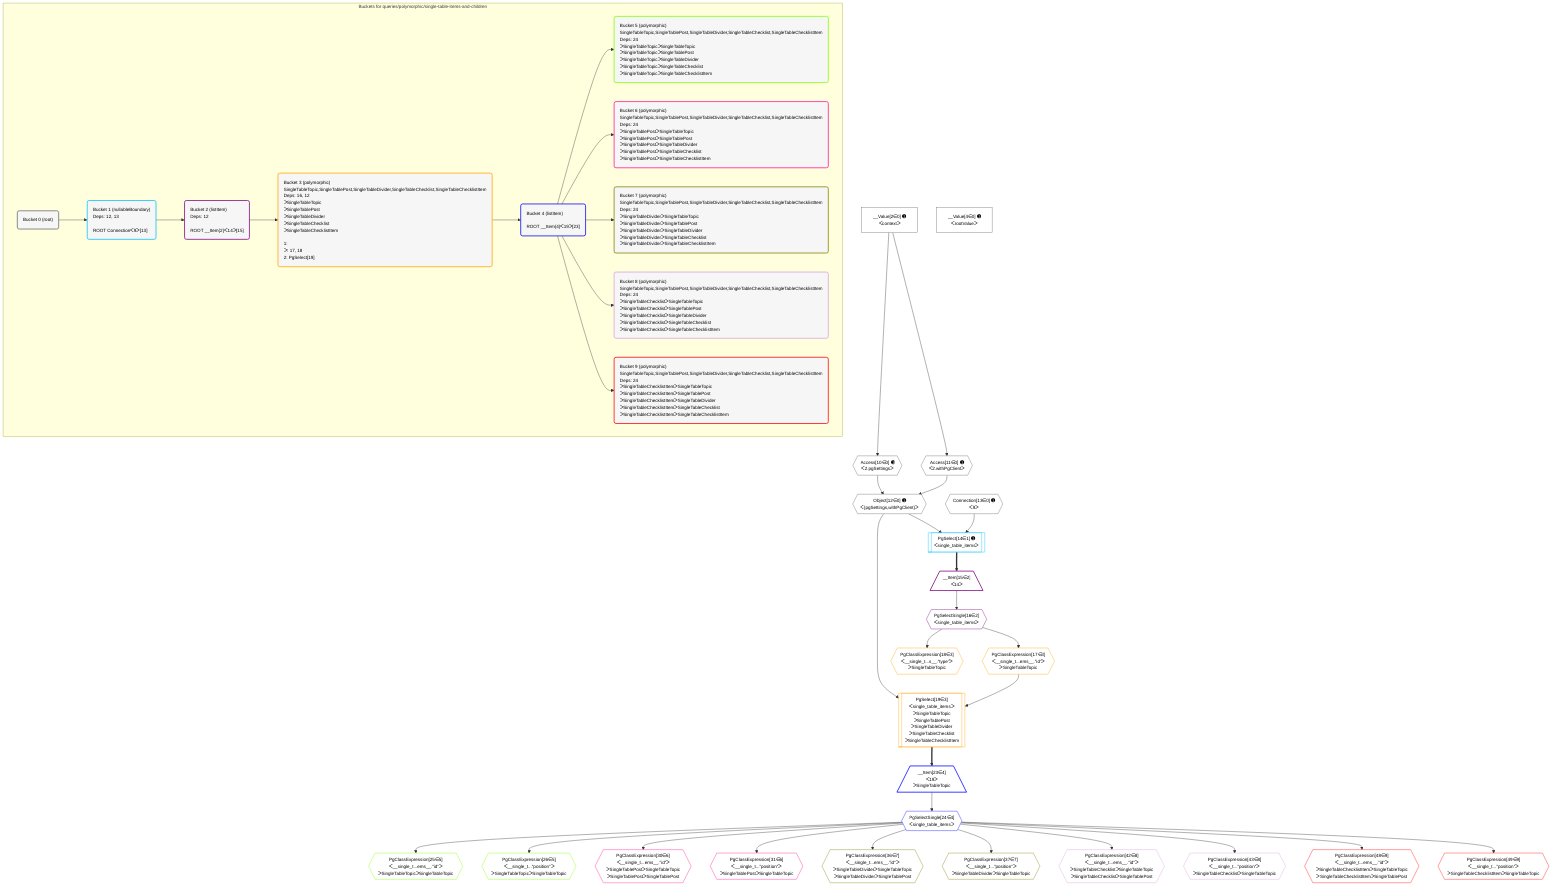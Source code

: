 %%{init: {'themeVariables': { 'fontSize': '12px'}}}%%
graph TD
    classDef path fill:#eee,stroke:#000,color:#000
    classDef plan fill:#fff,stroke-width:1px,color:#000
    classDef itemplan fill:#fff,stroke-width:2px,color:#000
    classDef unbatchedplan fill:#dff,stroke-width:1px,color:#000
    classDef sideeffectplan fill:#fcc,stroke-width:2px,color:#000
    classDef bucket fill:#f6f6f6,color:#000,stroke-width:2px,text-align:left


    %% plan dependencies
    Object12{{"Object[12∈0] ➊<br />ᐸ{pgSettings,withPgClient}ᐳ"}}:::plan
    Access10{{"Access[10∈0] ➊<br />ᐸ2.pgSettingsᐳ"}}:::plan
    Access11{{"Access[11∈0] ➊<br />ᐸ2.withPgClientᐳ"}}:::plan
    Access10 & Access11 --> Object12
    __Value2["__Value[2∈0] ➊<br />ᐸcontextᐳ"]:::plan
    __Value2 --> Access10
    __Value2 --> Access11
    __Value4["__Value[4∈0] ➊<br />ᐸrootValueᐳ"]:::plan
    Connection13{{"Connection[13∈0] ➊<br />ᐸ9ᐳ"}}:::plan
    PgSelect14[["PgSelect[14∈1] ➊<br />ᐸsingle_table_itemsᐳ"]]:::plan
    Object12 & Connection13 --> PgSelect14
    __Item15[/"__Item[15∈2]<br />ᐸ14ᐳ"\]:::itemplan
    PgSelect14 ==> __Item15
    PgSelectSingle16{{"PgSelectSingle[16∈2]<br />ᐸsingle_table_itemsᐳ"}}:::plan
    __Item15 --> PgSelectSingle16
    PgSelect19[["PgSelect[19∈3]<br />ᐸsingle_table_itemsᐳ<br />ᐳSingleTableTopic<br />ᐳSingleTablePost<br />ᐳSingleTableDivider<br />ᐳSingleTableChecklist<br />ᐳSingleTableChecklistItem"]]:::plan
    PgClassExpression17{{"PgClassExpression[17∈3]<br />ᐸ__single_t...ems__.”id”ᐳ<br />ᐳSingleTableTopic"}}:::plan
    Object12 & PgClassExpression17 --> PgSelect19
    PgSelectSingle16 --> PgClassExpression17
    PgClassExpression18{{"PgClassExpression[18∈3]<br />ᐸ__single_t...s__.”type”ᐳ<br />ᐳSingleTableTopic"}}:::plan
    PgSelectSingle16 --> PgClassExpression18
    __Item23[/"__Item[23∈4]<br />ᐸ19ᐳ<br />ᐳSingleTableTopic"\]:::itemplan
    PgSelect19 ==> __Item23
    PgSelectSingle24{{"PgSelectSingle[24∈4]<br />ᐸsingle_table_itemsᐳ"}}:::plan
    __Item23 --> PgSelectSingle24
    PgClassExpression25{{"PgClassExpression[25∈5]<br />ᐸ__single_t...ems__.”id”ᐳ<br />ᐳSingleTableTopicᐳSingleTableTopic"}}:::plan
    PgSelectSingle24 --> PgClassExpression25
    PgClassExpression26{{"PgClassExpression[26∈5]<br />ᐸ__single_t...”position”ᐳ<br />ᐳSingleTableTopicᐳSingleTableTopic"}}:::plan
    PgSelectSingle24 --> PgClassExpression26
    PgClassExpression30{{"PgClassExpression[30∈6]<br />ᐸ__single_t...ems__.”id”ᐳ<br />ᐳSingleTablePostᐳSingleTableTopic<br />ᐳSingleTablePostᐳSingleTablePost"}}:::plan
    PgSelectSingle24 --> PgClassExpression30
    PgClassExpression31{{"PgClassExpression[31∈6]<br />ᐸ__single_t...”position”ᐳ<br />ᐳSingleTablePostᐳSingleTableTopic"}}:::plan
    PgSelectSingle24 --> PgClassExpression31
    PgClassExpression36{{"PgClassExpression[36∈7]<br />ᐸ__single_t...ems__.”id”ᐳ<br />ᐳSingleTableDividerᐳSingleTableTopic<br />ᐳSingleTableDividerᐳSingleTablePost"}}:::plan
    PgSelectSingle24 --> PgClassExpression36
    PgClassExpression37{{"PgClassExpression[37∈7]<br />ᐸ__single_t...”position”ᐳ<br />ᐳSingleTableDividerᐳSingleTableTopic"}}:::plan
    PgSelectSingle24 --> PgClassExpression37
    PgClassExpression42{{"PgClassExpression[42∈8]<br />ᐸ__single_t...ems__.”id”ᐳ<br />ᐳSingleTableChecklistᐳSingleTableTopic<br />ᐳSingleTableChecklistᐳSingleTablePost"}}:::plan
    PgSelectSingle24 --> PgClassExpression42
    PgClassExpression43{{"PgClassExpression[43∈8]<br />ᐸ__single_t...”position”ᐳ<br />ᐳSingleTableChecklistᐳSingleTableTopic"}}:::plan
    PgSelectSingle24 --> PgClassExpression43
    PgClassExpression48{{"PgClassExpression[48∈9]<br />ᐸ__single_t...ems__.”id”ᐳ<br />ᐳSingleTableChecklistItemᐳSingleTableTopic<br />ᐳSingleTableChecklistItemᐳSingleTablePost"}}:::plan
    PgSelectSingle24 --> PgClassExpression48
    PgClassExpression49{{"PgClassExpression[49∈9]<br />ᐸ__single_t...”position”ᐳ<br />ᐳSingleTableChecklistItemᐳSingleTableTopic"}}:::plan
    PgSelectSingle24 --> PgClassExpression49

    %% define steps

    subgraph "Buckets for queries/polymorphic/single-table-items-and-children"
    Bucket0("Bucket 0 (root)"):::bucket
    classDef bucket0 stroke:#696969
    class Bucket0,__Value2,__Value4,Access10,Access11,Object12,Connection13 bucket0
    Bucket1("Bucket 1 (nullableBoundary)<br />Deps: 12, 13<br /><br />ROOT Connectionᐸ9ᐳ[13]"):::bucket
    classDef bucket1 stroke:#00bfff
    class Bucket1,PgSelect14 bucket1
    Bucket2("Bucket 2 (listItem)<br />Deps: 12<br /><br />ROOT __Item{2}ᐸ14ᐳ[15]"):::bucket
    classDef bucket2 stroke:#7f007f
    class Bucket2,__Item15,PgSelectSingle16 bucket2
    Bucket3("Bucket 3 (polymorphic)<br />SingleTableTopic,SingleTablePost,SingleTableDivider,SingleTableChecklist,SingleTableChecklistItem<br />Deps: 16, 12<br />ᐳSingleTableTopic<br />ᐳSingleTablePost<br />ᐳSingleTableDivider<br />ᐳSingleTableChecklist<br />ᐳSingleTableChecklistItem<br /><br />1: <br />ᐳ: 17, 18<br />2: PgSelect[19]"):::bucket
    classDef bucket3 stroke:#ffa500
    class Bucket3,PgClassExpression17,PgClassExpression18,PgSelect19 bucket3
    Bucket4("Bucket 4 (listItem)<br /><br />ROOT __Item{4}ᐸ19ᐳ[23]"):::bucket
    classDef bucket4 stroke:#0000ff
    class Bucket4,__Item23,PgSelectSingle24 bucket4
    Bucket5("Bucket 5 (polymorphic)<br />SingleTableTopic,SingleTablePost,SingleTableDivider,SingleTableChecklist,SingleTableChecklistItem<br />Deps: 24<br />ᐳSingleTableTopicᐳSingleTableTopic<br />ᐳSingleTableTopicᐳSingleTablePost<br />ᐳSingleTableTopicᐳSingleTableDivider<br />ᐳSingleTableTopicᐳSingleTableChecklist<br />ᐳSingleTableTopicᐳSingleTableChecklistItem"):::bucket
    classDef bucket5 stroke:#7fff00
    class Bucket5,PgClassExpression25,PgClassExpression26 bucket5
    Bucket6("Bucket 6 (polymorphic)<br />SingleTableTopic,SingleTablePost,SingleTableDivider,SingleTableChecklist,SingleTableChecklistItem<br />Deps: 24<br />ᐳSingleTablePostᐳSingleTableTopic<br />ᐳSingleTablePostᐳSingleTablePost<br />ᐳSingleTablePostᐳSingleTableDivider<br />ᐳSingleTablePostᐳSingleTableChecklist<br />ᐳSingleTablePostᐳSingleTableChecklistItem"):::bucket
    classDef bucket6 stroke:#ff1493
    class Bucket6,PgClassExpression30,PgClassExpression31 bucket6
    Bucket7("Bucket 7 (polymorphic)<br />SingleTableTopic,SingleTablePost,SingleTableDivider,SingleTableChecklist,SingleTableChecklistItem<br />Deps: 24<br />ᐳSingleTableDividerᐳSingleTableTopic<br />ᐳSingleTableDividerᐳSingleTablePost<br />ᐳSingleTableDividerᐳSingleTableDivider<br />ᐳSingleTableDividerᐳSingleTableChecklist<br />ᐳSingleTableDividerᐳSingleTableChecklistItem"):::bucket
    classDef bucket7 stroke:#808000
    class Bucket7,PgClassExpression36,PgClassExpression37 bucket7
    Bucket8("Bucket 8 (polymorphic)<br />SingleTableTopic,SingleTablePost,SingleTableDivider,SingleTableChecklist,SingleTableChecklistItem<br />Deps: 24<br />ᐳSingleTableChecklistᐳSingleTableTopic<br />ᐳSingleTableChecklistᐳSingleTablePost<br />ᐳSingleTableChecklistᐳSingleTableDivider<br />ᐳSingleTableChecklistᐳSingleTableChecklist<br />ᐳSingleTableChecklistᐳSingleTableChecklistItem"):::bucket
    classDef bucket8 stroke:#dda0dd
    class Bucket8,PgClassExpression42,PgClassExpression43 bucket8
    Bucket9("Bucket 9 (polymorphic)<br />SingleTableTopic,SingleTablePost,SingleTableDivider,SingleTableChecklist,SingleTableChecklistItem<br />Deps: 24<br />ᐳSingleTableChecklistItemᐳSingleTableTopic<br />ᐳSingleTableChecklistItemᐳSingleTablePost<br />ᐳSingleTableChecklistItemᐳSingleTableDivider<br />ᐳSingleTableChecklistItemᐳSingleTableChecklist<br />ᐳSingleTableChecklistItemᐳSingleTableChecklistItem"):::bucket
    classDef bucket9 stroke:#ff0000
    class Bucket9,PgClassExpression48,PgClassExpression49 bucket9
    Bucket0 --> Bucket1
    Bucket1 --> Bucket2
    Bucket2 --> Bucket3
    Bucket3 --> Bucket4
    Bucket4 --> Bucket5 & Bucket6 & Bucket7 & Bucket8 & Bucket9
    end